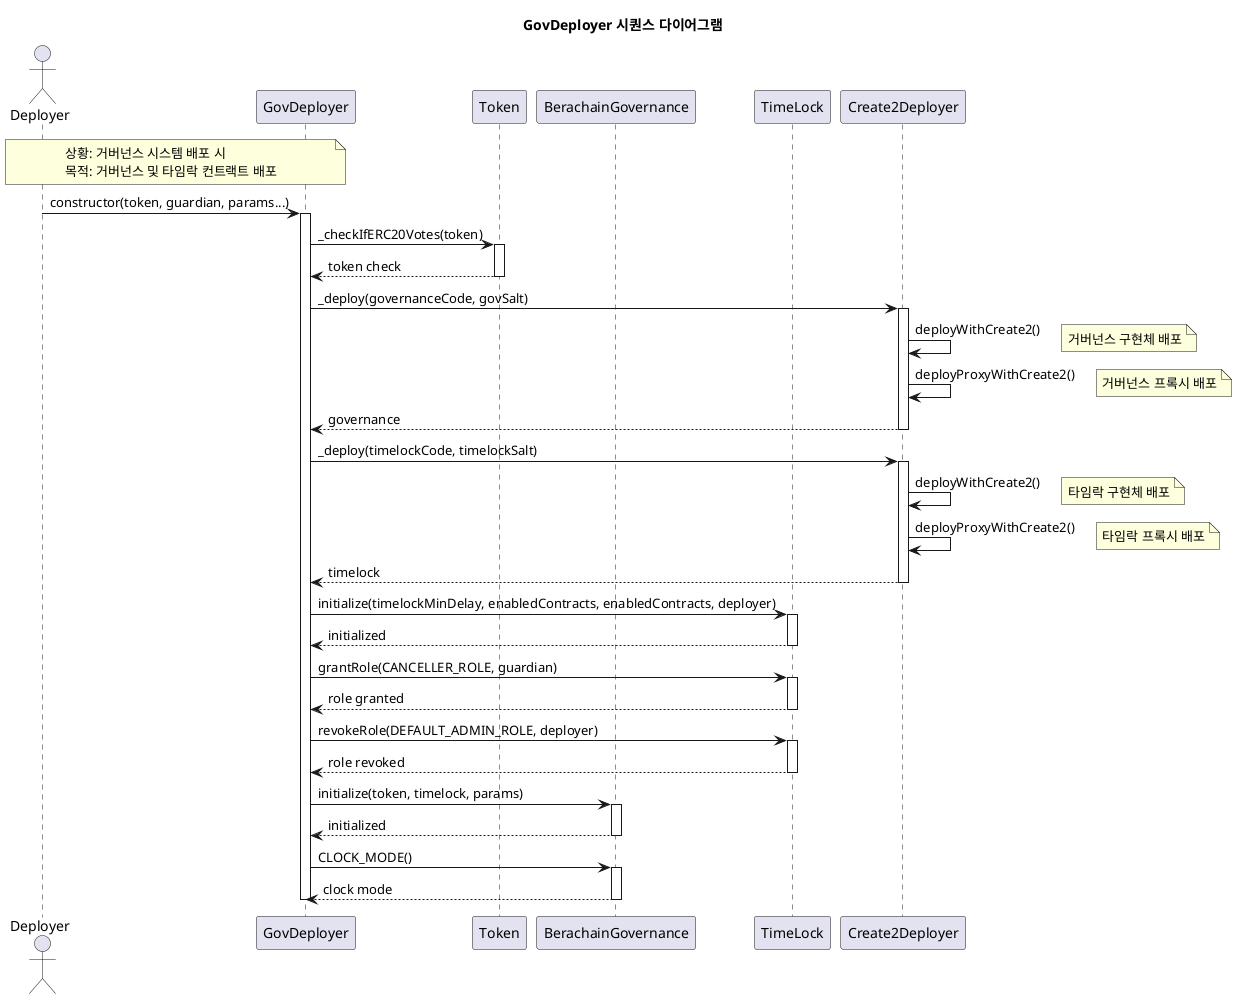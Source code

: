 @startuml
title GovDeployer 시퀀스 다이어그램

actor Deployer
participant "GovDeployer" as GD
participant "Token" as T
participant "BerachainGovernance" as BG
participant "TimeLock" as TL
participant "Create2Deployer" as CD

note over Deployer, GD
  상황: 거버넌스 시스템 배포 시
  목적: 거버넌스 및 타임락 컨트랙트 배포
end note

Deployer -> GD: constructor(token, guardian, params...)
activate GD
GD -> T: _checkIfERC20Votes(token)
activate T
T --> GD: token check
deactivate T

GD -> CD: _deploy(governanceCode, govSalt)
activate CD
CD -> CD: deployWithCreate2()
note right: 거버넌스 구현체 배포
CD -> CD: deployProxyWithCreate2()
note right: 거버넌스 프록시 배포
CD --> GD: governance
deactivate CD

GD -> CD: _deploy(timelockCode, timelockSalt)
activate CD
CD -> CD: deployWithCreate2()
note right: 타임락 구현체 배포
CD -> CD: deployProxyWithCreate2()
note right: 타임락 프록시 배포
CD --> GD: timelock
deactivate CD

GD -> TL: initialize(timelockMinDelay, enabledContracts, enabledContracts, deployer)
activate TL
TL --> GD: initialized
deactivate TL

GD -> TL: grantRole(CANCELLER_ROLE, guardian)
activate TL
TL --> GD: role granted
deactivate TL

GD -> TL: revokeRole(DEFAULT_ADMIN_ROLE, deployer)
activate TL
TL --> GD: role revoked
deactivate TL

GD -> BG: initialize(token, timelock, params)
activate BG
BG --> GD: initialized
deactivate BG

GD -> BG: CLOCK_MODE()
activate BG
BG --> GD: clock mode
deactivate BG
deactivate GD

@enduml 
